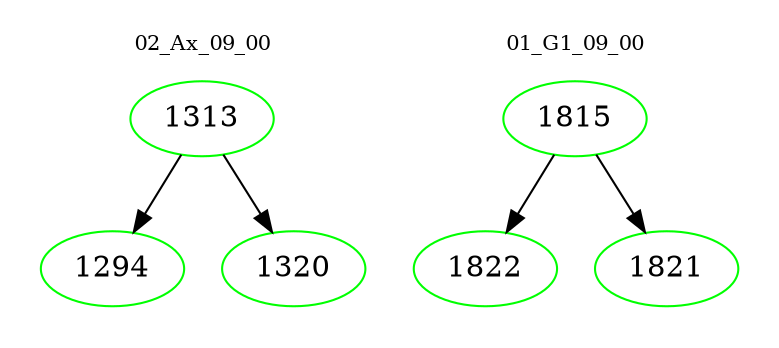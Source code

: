 digraph{
subgraph cluster_0 {
color = white
label = "02_Ax_09_00";
fontsize=10;
T0_1313 [label="1313", color="green"]
T0_1313 -> T0_1294 [color="black"]
T0_1294 [label="1294", color="green"]
T0_1313 -> T0_1320 [color="black"]
T0_1320 [label="1320", color="green"]
}
subgraph cluster_1 {
color = white
label = "01_G1_09_00";
fontsize=10;
T1_1815 [label="1815", color="green"]
T1_1815 -> T1_1822 [color="black"]
T1_1822 [label="1822", color="green"]
T1_1815 -> T1_1821 [color="black"]
T1_1821 [label="1821", color="green"]
}
}
